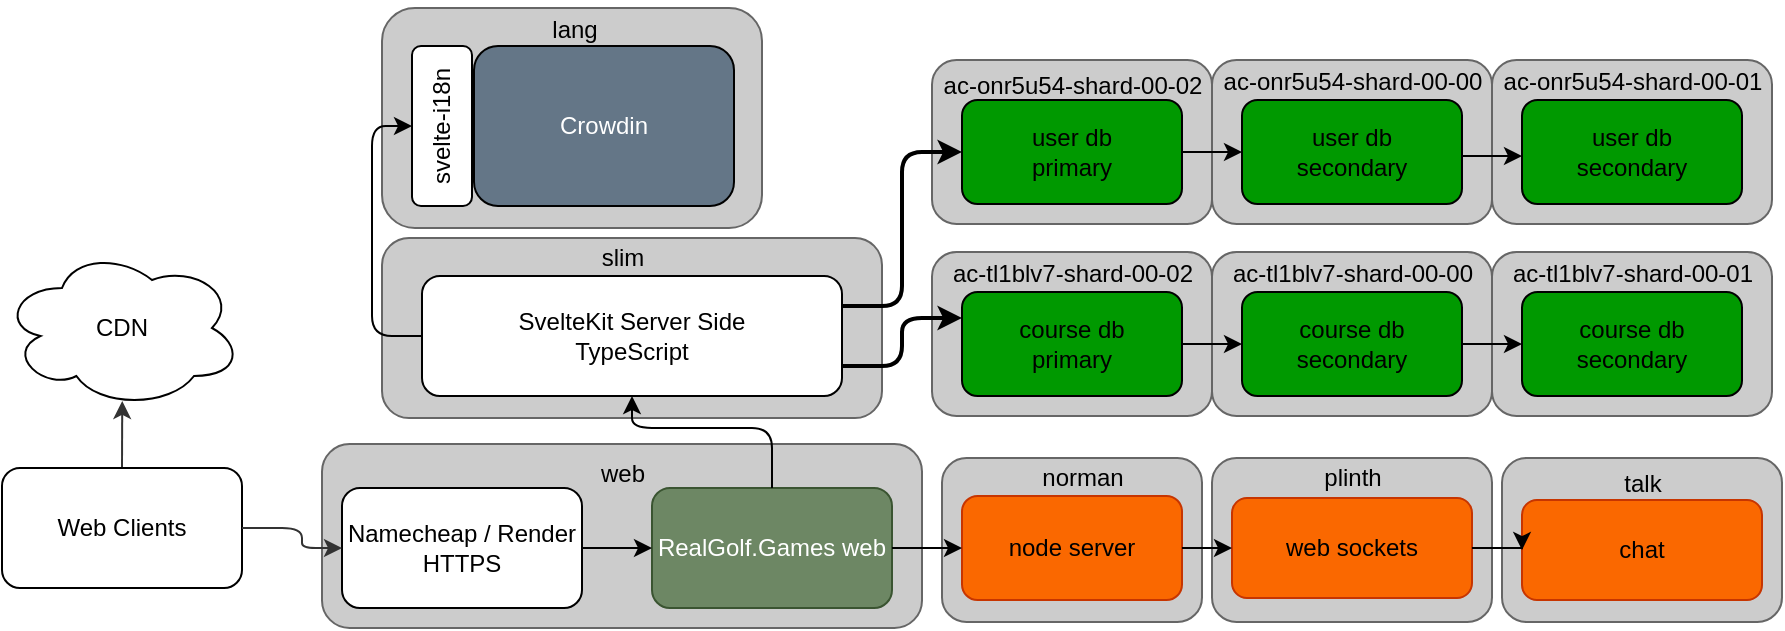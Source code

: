 <mxfile version="24.2.9" type="github">
  <diagram id="yPxyJZ8AM_hMuL3Unpa9" name="gitflow">
    <mxGraphModel dx="2350" dy="773" grid="1" gridSize="10" guides="1" tooltips="1" connect="1" arrows="1" fold="1" page="1" pageScale="1" pageWidth="1100" pageHeight="850" background="#ffffff" math="0" shadow="0">
      <root>
        <mxCell id="0" />
        <mxCell id="1" parent="0" />
        <mxCell id="5" value="" style="edgeStyle=none;orthogonalLoop=1;jettySize=auto;html=1;exitX=0.5;exitY=0;exitDx=0;exitDy=0;entryX=0.501;entryY=0.956;entryDx=0;entryDy=0;strokeColor=#333333;rounded=1;entryPerimeter=0;" parent="1" source="8" target="27" edge="1">
          <mxGeometry width="100" relative="1" as="geometry">
            <mxPoint x="-1020" y="445" as="sourcePoint" />
            <mxPoint x="-1020" y="410" as="targetPoint" />
            <Array as="points" />
          </mxGeometry>
        </mxCell>
        <mxCell id="6" value="" style="rounded=1;whiteSpace=wrap;html=1;fillColor=#CCCCCC;fontColor=#333333;strokeColor=#666666;" parent="1" vertex="1">
          <mxGeometry x="-920" y="428" width="300" height="92" as="geometry" />
        </mxCell>
        <mxCell id="8" value="&lt;font color=&quot;#000000&quot;&gt;Web Clients&lt;/font&gt;" style="rounded=1;whiteSpace=wrap;html=1;fillColor=#FFFFFF;strokeColor=#000000;" parent="1" vertex="1">
          <mxGeometry x="-1080" y="440" width="120" height="60" as="geometry" />
        </mxCell>
        <mxCell id="12" value="Namecheap / Render HTTPS" style="rounded=1;whiteSpace=wrap;html=1;fontColor=#000000;fillColor=#FFFFFF;strokeColor=#000000;" parent="1" vertex="1">
          <mxGeometry x="-910" y="450" width="120" height="60" as="geometry" />
        </mxCell>
        <mxCell id="13" value="RealGolf.Games web" style="rounded=1;whiteSpace=wrap;html=1;fillColor=#6d8764;strokeColor=#3A5431;fontColor=#ffffff;" parent="1" vertex="1">
          <mxGeometry x="-755" y="450" width="120" height="60" as="geometry" />
        </mxCell>
        <mxCell id="14" value="" style="edgeStyle=none;orthogonalLoop=1;jettySize=auto;html=1;rounded=1;strokeColor=#000000;fontColor=#000000;jumpStyle=none;exitX=1;exitY=0.5;exitDx=0;exitDy=0;entryX=0;entryY=0.5;entryDx=0;entryDy=0;" parent="1" source="12" target="13" edge="1">
          <mxGeometry width="100" relative="1" as="geometry">
            <mxPoint x="-780" y="370" as="sourcePoint" />
            <mxPoint x="-680" y="370" as="targetPoint" />
            <Array as="points" />
          </mxGeometry>
        </mxCell>
        <mxCell id="15" value="" style="rounded=1;whiteSpace=wrap;html=1;fillColor=#CCCCCC;fontColor=#333333;strokeColor=#666666;" parent="1" vertex="1">
          <mxGeometry x="-615" y="236" width="140" height="82" as="geometry" />
        </mxCell>
        <mxCell id="16" value="user db&lt;br&gt;primary" style="rounded=1;whiteSpace=wrap;html=1;fillColor=#009900;strokeColor=#000000;" parent="1" vertex="1">
          <mxGeometry x="-600" y="256" width="110" height="52" as="geometry" />
        </mxCell>
        <mxCell id="18" value="" style="rounded=1;whiteSpace=wrap;html=1;fillColor=#CCCCCC;fontColor=#333333;strokeColor=#666666;" parent="1" vertex="1">
          <mxGeometry x="-615" y="332" width="140" height="82" as="geometry" />
        </mxCell>
        <mxCell id="19" value="course db&lt;br&gt;primary" style="rounded=1;whiteSpace=wrap;html=1;fillColor=#009900;strokeColor=#000000;" parent="1" vertex="1">
          <mxGeometry x="-600" y="352" width="110" height="52" as="geometry" />
        </mxCell>
        <mxCell id="lyG4uXMeecLFZcEq1d1h-28" value="" style="endArrow=classic;html=1;exitX=1;exitY=0.5;exitDx=0;exitDy=0;entryX=0;entryY=0.5;entryDx=0;entryDy=0;strokeColor=#333333;rounded=1;jumpStyle=none;" parent="1" source="8" target="12" edge="1">
          <mxGeometry width="50" height="50" relative="1" as="geometry">
            <mxPoint x="-960" y="475" as="sourcePoint" />
            <mxPoint x="-930" y="475" as="targetPoint" />
            <Array as="points">
              <mxPoint x="-930" y="470" />
              <mxPoint x="-930" y="480" />
            </Array>
          </mxGeometry>
        </mxCell>
        <mxCell id="27" value="CDN" style="ellipse;shape=cloud;whiteSpace=wrap;html=1;strokeColor=#000000;fontColor=#000000;fillColor=#FFFFFF;" parent="1" vertex="1">
          <mxGeometry x="-1080" y="330" width="120" height="80" as="geometry" />
        </mxCell>
        <mxCell id="28" value="web" style="text;html=1;align=center;verticalAlign=middle;resizable=0;points=[];autosize=1;strokeColor=none;fillColor=none;fontColor=#000000;" parent="1" vertex="1">
          <mxGeometry x="-795" y="428" width="50" height="30" as="geometry" />
        </mxCell>
        <mxCell id="30" value="&lt;span style=&quot;text-align: start;&quot;&gt;&lt;font face=&quot;Helvetica&quot;&gt;ac-tl1blv7-shard-00-02&lt;/font&gt;&lt;/span&gt;" style="text;html=1;align=center;verticalAlign=middle;resizable=0;points=[];autosize=1;strokeColor=none;fillColor=none;fontColor=#000000;" parent="1" vertex="1">
          <mxGeometry x="-615" y="328" width="140" height="30" as="geometry" />
        </mxCell>
        <mxCell id="32" value="" style="rounded=1;whiteSpace=wrap;html=1;fillColor=#CCCCCC;fontColor=#333333;strokeColor=#666666;" parent="1" vertex="1">
          <mxGeometry x="-890" y="325" width="250" height="90" as="geometry" />
        </mxCell>
        <mxCell id="33" value="slim" style="text;html=1;align=center;verticalAlign=middle;resizable=0;points=[];autosize=1;strokeColor=none;fillColor=none;fontColor=#000000;" parent="1" vertex="1">
          <mxGeometry x="-790" y="320" width="40" height="30" as="geometry" />
        </mxCell>
        <mxCell id="OIw125gu9rK1P23KZEGV-54" style="edgeStyle=orthogonalEdgeStyle;rounded=1;orthogonalLoop=1;jettySize=auto;html=1;exitX=1;exitY=0.75;exitDx=0;exitDy=0;entryX=0;entryY=0.25;entryDx=0;entryDy=0;curved=0;strokeWidth=2;" parent="1" source="34" target="19" edge="1">
          <mxGeometry relative="1" as="geometry" />
        </mxCell>
        <mxCell id="3hocVGFG9XqgehHfKii2-60" style="edgeStyle=orthogonalEdgeStyle;rounded=1;orthogonalLoop=1;jettySize=auto;html=1;exitX=1;exitY=0.25;exitDx=0;exitDy=0;entryX=0;entryY=0.5;entryDx=0;entryDy=0;curved=0;strokeWidth=2;" parent="1" source="34" target="16" edge="1">
          <mxGeometry relative="1" as="geometry" />
        </mxCell>
        <mxCell id="34" value="SvelteKit Server Side&lt;br&gt;TypeScript" style="rounded=1;whiteSpace=wrap;html=1;fontColor=#000000;fillColor=#FFFFFF;strokeColor=#000000;" parent="1" vertex="1">
          <mxGeometry x="-870" y="344" width="210" height="60" as="geometry" />
        </mxCell>
        <mxCell id="OIw125gu9rK1P23KZEGV-37" value="" style="rounded=1;whiteSpace=wrap;html=1;fillColor=#CCCCCC;fontColor=#333333;strokeColor=#666666;" parent="1" vertex="1">
          <mxGeometry x="-475" y="236" width="140" height="82" as="geometry" />
        </mxCell>
        <mxCell id="OIw125gu9rK1P23KZEGV-38" value="user db&lt;br&gt;secondary" style="rounded=1;whiteSpace=wrap;html=1;fillColor=#009900;strokeColor=#000000;" parent="1" vertex="1">
          <mxGeometry x="-460" y="256" width="110" height="52" as="geometry" />
        </mxCell>
        <mxCell id="OIw125gu9rK1P23KZEGV-39" value="&lt;span style=&quot;text-align: start;&quot;&gt;&lt;font face=&quot;Helvetica&quot; style=&quot;font-size: 12px;&quot;&gt;ac-onr5u54-shard-00-00&lt;/font&gt;&lt;/span&gt;" style="text;html=1;align=center;verticalAlign=middle;resizable=0;points=[];autosize=1;fillColor=none;" parent="1" vertex="1">
          <mxGeometry x="-480" y="232" width="150" height="30" as="geometry" />
        </mxCell>
        <mxCell id="OIw125gu9rK1P23KZEGV-41" value="" style="rounded=1;whiteSpace=wrap;html=1;fillColor=#CCCCCC;fontColor=#333333;strokeColor=#666666;" parent="1" vertex="1">
          <mxGeometry x="-335" y="236" width="140" height="82" as="geometry" />
        </mxCell>
        <mxCell id="OIw125gu9rK1P23KZEGV-42" value="user db&lt;br&gt;secondary" style="rounded=1;whiteSpace=wrap;html=1;fillColor=#009900;strokeColor=#000000;" parent="1" vertex="1">
          <mxGeometry x="-320" y="256" width="110" height="52" as="geometry" />
        </mxCell>
        <mxCell id="OIw125gu9rK1P23KZEGV-43" value="&lt;span style=&quot;text-align: start;&quot;&gt;&lt;font face=&quot;Helvetica&quot; style=&quot;font-size: 12px;&quot;&gt;ac-onr5u54-shard-00-01&lt;/font&gt;&lt;/span&gt;" style="text;html=1;align=center;verticalAlign=middle;resizable=0;points=[];autosize=1;fillColor=none;" parent="1" vertex="1">
          <mxGeometry x="-340" y="232" width="150" height="30" as="geometry" />
        </mxCell>
        <mxCell id="OIw125gu9rK1P23KZEGV-44" value="" style="rounded=1;whiteSpace=wrap;html=1;fillColor=#CCCCCC;fontColor=#333333;strokeColor=#666666;" parent="1" vertex="1">
          <mxGeometry x="-475" y="332" width="140" height="82" as="geometry" />
        </mxCell>
        <mxCell id="OIw125gu9rK1P23KZEGV-45" value="course db&lt;br&gt;secondary" style="rounded=1;whiteSpace=wrap;html=1;fillColor=#009900;strokeColor=#000000;" parent="1" vertex="1">
          <mxGeometry x="-460" y="352" width="110" height="52" as="geometry" />
        </mxCell>
        <mxCell id="OIw125gu9rK1P23KZEGV-50" value="" style="rounded=1;whiteSpace=wrap;html=1;fillColor=#CCCCCC;fontColor=#333333;strokeColor=#666666;" parent="1" vertex="1">
          <mxGeometry x="-335" y="332" width="140" height="82" as="geometry" />
        </mxCell>
        <mxCell id="OIw125gu9rK1P23KZEGV-51" value="course db&lt;br&gt;secondary" style="rounded=1;whiteSpace=wrap;html=1;fillColor=#009900;strokeColor=#000000;" parent="1" vertex="1">
          <mxGeometry x="-320" y="352" width="110" height="52" as="geometry" />
        </mxCell>
        <mxCell id="OIw125gu9rK1P23KZEGV-55" value="&lt;span style=&quot;text-align: start;&quot;&gt;&lt;font face=&quot;Helvetica&quot; style=&quot;font-size: 12px;&quot;&gt;ac-onr5u54-shard-00-02&lt;/font&gt;&lt;/span&gt;" style="text;html=1;align=center;verticalAlign=middle;resizable=0;points=[];autosize=1;fillColor=none;" parent="1" vertex="1">
          <mxGeometry x="-620" y="234" width="150" height="30" as="geometry" />
        </mxCell>
        <mxCell id="OIw125gu9rK1P23KZEGV-59" style="edgeStyle=orthogonalEdgeStyle;rounded=0;orthogonalLoop=1;jettySize=auto;html=1;exitX=1;exitY=0.5;exitDx=0;exitDy=0;entryX=0;entryY=0.5;entryDx=0;entryDy=0;" parent="1" edge="1">
          <mxGeometry relative="1" as="geometry">
            <mxPoint x="-490" y="378" as="sourcePoint" />
            <mxPoint x="-460" y="378" as="targetPoint" />
          </mxGeometry>
        </mxCell>
        <mxCell id="OIw125gu9rK1P23KZEGV-60" style="edgeStyle=orthogonalEdgeStyle;rounded=0;orthogonalLoop=1;jettySize=auto;html=1;exitX=1;exitY=0.5;exitDx=0;exitDy=0;entryX=0;entryY=0.5;entryDx=0;entryDy=0;" parent="1" edge="1">
          <mxGeometry relative="1" as="geometry">
            <mxPoint x="-350" y="378" as="sourcePoint" />
            <mxPoint x="-320" y="378" as="targetPoint" />
          </mxGeometry>
        </mxCell>
        <mxCell id="OIw125gu9rK1P23KZEGV-64" style="edgeStyle=orthogonalEdgeStyle;rounded=0;orthogonalLoop=1;jettySize=auto;html=1;exitX=1;exitY=0.5;exitDx=0;exitDy=0;entryX=0;entryY=0.5;entryDx=0;entryDy=0;" parent="1" edge="1">
          <mxGeometry relative="1" as="geometry">
            <mxPoint x="-350" y="284" as="sourcePoint" />
            <mxPoint x="-320" y="284" as="targetPoint" />
          </mxGeometry>
        </mxCell>
        <mxCell id="OIw125gu9rK1P23KZEGV-71" style="edgeStyle=orthogonalEdgeStyle;rounded=0;orthogonalLoop=1;jettySize=auto;html=1;exitX=1;exitY=0.5;exitDx=0;exitDy=0;entryX=0;entryY=0.5;entryDx=0;entryDy=0;" parent="1" edge="1">
          <mxGeometry relative="1" as="geometry">
            <mxPoint x="-490" y="282" as="sourcePoint" />
            <mxPoint x="-460" y="282" as="targetPoint" />
          </mxGeometry>
        </mxCell>
        <mxCell id="OIw125gu9rK1P23KZEGV-72" value="&lt;span style=&quot;text-align: start;&quot;&gt;&lt;font face=&quot;Helvetica&quot;&gt;ac-tl1blv7-shard-00-00&lt;/font&gt;&lt;/span&gt;" style="text;html=1;align=center;verticalAlign=middle;resizable=0;points=[];autosize=1;strokeColor=none;fillColor=none;fontColor=#000000;" parent="1" vertex="1">
          <mxGeometry x="-475" y="328" width="140" height="30" as="geometry" />
        </mxCell>
        <mxCell id="OIw125gu9rK1P23KZEGV-73" value="&lt;span style=&quot;text-align: start;&quot;&gt;&lt;font face=&quot;Helvetica&quot;&gt;ac-tl1blv7-shard-00-01&lt;/font&gt;&lt;/span&gt;" style="text;html=1;align=center;verticalAlign=middle;resizable=0;points=[];autosize=1;strokeColor=none;fillColor=none;fontColor=#000000;" parent="1" vertex="1">
          <mxGeometry x="-335" y="328" width="140" height="30" as="geometry" />
        </mxCell>
        <mxCell id="3hocVGFG9XqgehHfKii2-37" value="" style="rounded=1;whiteSpace=wrap;html=1;fillColor=#CCCCCC;fontColor=#333333;strokeColor=#666666;" parent="1" vertex="1">
          <mxGeometry x="-890" y="210" width="190" height="110" as="geometry" />
        </mxCell>
        <mxCell id="3hocVGFG9XqgehHfKii2-47" value="" style="rounded=1;whiteSpace=wrap;html=1;fillColor=#CCCCCC;fontColor=#333333;strokeColor=#666666;" parent="1" vertex="1">
          <mxGeometry x="-610" y="435" width="130" height="82" as="geometry" />
        </mxCell>
        <mxCell id="3hocVGFG9XqgehHfKii2-48" value="node server" style="rounded=1;whiteSpace=wrap;html=1;fillColor=#fa6800;strokeColor=#C73500;fontColor=#000000;" parent="1" vertex="1">
          <mxGeometry x="-600" y="454" width="110" height="52" as="geometry" />
        </mxCell>
        <mxCell id="3hocVGFG9XqgehHfKii2-49" value="&lt;span style=&quot;text-align: start;&quot;&gt;&lt;font face=&quot;Helvetica&quot;&gt;norman&lt;/font&gt;&lt;/span&gt;" style="text;html=1;align=center;verticalAlign=middle;resizable=0;points=[];autosize=1;strokeColor=none;fillColor=none;fontColor=#000000;" parent="1" vertex="1">
          <mxGeometry x="-570" y="430" width="60" height="30" as="geometry" />
        </mxCell>
        <mxCell id="3hocVGFG9XqgehHfKii2-50" value="" style="rounded=1;whiteSpace=wrap;html=1;fillColor=#CCCCCC;fontColor=#333333;strokeColor=#666666;" parent="1" vertex="1">
          <mxGeometry x="-475" y="435" width="140" height="82" as="geometry" />
        </mxCell>
        <mxCell id="24" value="web sockets" style="rounded=1;whiteSpace=wrap;html=1;fillColor=#fa6800;strokeColor=#C73500;fontColor=#000000;" parent="1" vertex="1">
          <mxGeometry x="-465" y="455" width="120" height="50" as="geometry" />
        </mxCell>
        <mxCell id="3hocVGFG9XqgehHfKii2-51" value="&lt;div style=&quot;text-align: start;&quot;&gt;&lt;span style=&quot;background-color: initial;&quot;&gt;plinth&lt;/span&gt;&lt;/div&gt;" style="text;html=1;align=center;verticalAlign=middle;resizable=0;points=[];autosize=1;strokeColor=none;fillColor=none;fontColor=#000000;" parent="1" vertex="1">
          <mxGeometry x="-430" y="430" width="50" height="30" as="geometry" />
        </mxCell>
        <mxCell id="3hocVGFG9XqgehHfKii2-52" value="" style="rounded=1;whiteSpace=wrap;html=1;fillColor=#CCCCCC;fontColor=#333333;strokeColor=#666666;" parent="1" vertex="1">
          <mxGeometry x="-330" y="435" width="140" height="82" as="geometry" />
        </mxCell>
        <mxCell id="3hocVGFG9XqgehHfKii2-53" value="chat" style="rounded=1;whiteSpace=wrap;html=1;fillColor=#fa6800;strokeColor=#C73500;fontColor=#000000;" parent="1" vertex="1">
          <mxGeometry x="-320" y="456" width="120" height="50" as="geometry" />
        </mxCell>
        <mxCell id="3hocVGFG9XqgehHfKii2-54" value="&lt;div style=&quot;text-align: start;&quot;&gt;&lt;span style=&quot;background-color: initial;&quot;&gt;talk&lt;/span&gt;&lt;/div&gt;" style="text;html=1;align=center;verticalAlign=middle;resizable=0;points=[];autosize=1;strokeColor=none;fillColor=none;fontColor=#000000;" parent="1" vertex="1">
          <mxGeometry x="-280" y="433" width="40" height="30" as="geometry" />
        </mxCell>
        <mxCell id="3hocVGFG9XqgehHfKii2-59" style="edgeStyle=orthogonalEdgeStyle;rounded=1;orthogonalLoop=1;jettySize=auto;html=1;exitX=0.5;exitY=0;exitDx=0;exitDy=0;entryX=0.5;entryY=1;entryDx=0;entryDy=0;curved=0;" parent="1" source="13" target="34" edge="1">
          <mxGeometry relative="1" as="geometry">
            <Array as="points">
              <mxPoint x="-695" y="420" />
              <mxPoint x="-765" y="420" />
            </Array>
          </mxGeometry>
        </mxCell>
        <mxCell id="DVch_7caRpoumiT6dY83-38" style="edgeStyle=orthogonalEdgeStyle;rounded=1;orthogonalLoop=1;jettySize=auto;html=1;exitX=0;exitY=0.5;exitDx=0;exitDy=0;entryX=0.5;entryY=0;entryDx=0;entryDy=0;curved=0;" edge="1" parent="1" source="34" target="3hocVGFG9XqgehHfKii2-40">
          <mxGeometry relative="1" as="geometry" />
        </mxCell>
        <mxCell id="DVch_7caRpoumiT6dY83-41" style="edgeStyle=orthogonalEdgeStyle;rounded=0;orthogonalLoop=1;jettySize=auto;html=1;exitX=1;exitY=0.5;exitDx=0;exitDy=0;entryX=0;entryY=0.5;entryDx=0;entryDy=0;" edge="1" parent="1" source="3hocVGFG9XqgehHfKii2-48" target="24">
          <mxGeometry relative="1" as="geometry" />
        </mxCell>
        <mxCell id="DVch_7caRpoumiT6dY83-43" style="edgeStyle=orthogonalEdgeStyle;rounded=0;orthogonalLoop=1;jettySize=auto;html=1;exitX=1;exitY=0.5;exitDx=0;exitDy=0;entryX=0;entryY=0.5;entryDx=0;entryDy=0;" edge="1" parent="1" source="24" target="3hocVGFG9XqgehHfKii2-53">
          <mxGeometry relative="1" as="geometry" />
        </mxCell>
        <mxCell id="DVch_7caRpoumiT6dY83-44" style="edgeStyle=orthogonalEdgeStyle;rounded=0;orthogonalLoop=1;jettySize=auto;html=1;exitX=1;exitY=0.5;exitDx=0;exitDy=0;entryX=0;entryY=0.5;entryDx=0;entryDy=0;" edge="1" parent="1" source="13" target="3hocVGFG9XqgehHfKii2-48">
          <mxGeometry relative="1" as="geometry" />
        </mxCell>
        <mxCell id="DVch_7caRpoumiT6dY83-45" value="" style="group;strokeColor=none;" vertex="1" connectable="0" parent="1">
          <mxGeometry x="-875" y="229" width="161" height="80" as="geometry" />
        </mxCell>
        <mxCell id="3hocVGFG9XqgehHfKii2-40" value="svelte-i18n" style="rounded=1;whiteSpace=wrap;html=1;fontColor=#000000;fillColor=#FFFFFF;strokeColor=#000000;rotation=-90;" parent="DVch_7caRpoumiT6dY83-45" vertex="1">
          <mxGeometry x="-25" y="25" width="80" height="30" as="geometry" />
        </mxCell>
        <mxCell id="3hocVGFG9XqgehHfKii2-41" value="Crowdin" style="rounded=1;whiteSpace=wrap;html=1;fillColor=#647687;strokeColor=default;fontColor=#ffffff;" parent="DVch_7caRpoumiT6dY83-45" vertex="1">
          <mxGeometry x="31" width="130" height="80" as="geometry" />
        </mxCell>
        <mxCell id="DVch_7caRpoumiT6dY83-46" value="lang" style="text;html=1;align=center;verticalAlign=middle;resizable=0;points=[];autosize=1;strokeColor=none;fillColor=none;fontColor=#000000;" vertex="1" parent="1">
          <mxGeometry x="-819.5" y="206" width="50" height="30" as="geometry" />
        </mxCell>
      </root>
    </mxGraphModel>
  </diagram>
</mxfile>
